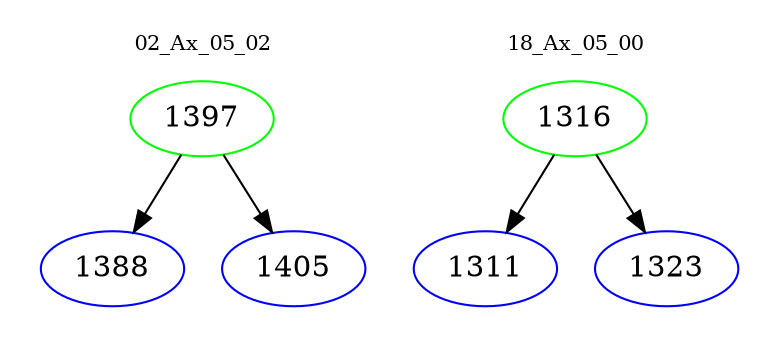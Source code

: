 digraph{
subgraph cluster_0 {
color = white
label = "02_Ax_05_02";
fontsize=10;
T0_1397 [label="1397", color="green"]
T0_1397 -> T0_1388 [color="black"]
T0_1388 [label="1388", color="blue"]
T0_1397 -> T0_1405 [color="black"]
T0_1405 [label="1405", color="blue"]
}
subgraph cluster_1 {
color = white
label = "18_Ax_05_00";
fontsize=10;
T1_1316 [label="1316", color="green"]
T1_1316 -> T1_1311 [color="black"]
T1_1311 [label="1311", color="blue"]
T1_1316 -> T1_1323 [color="black"]
T1_1323 [label="1323", color="blue"]
}
}
